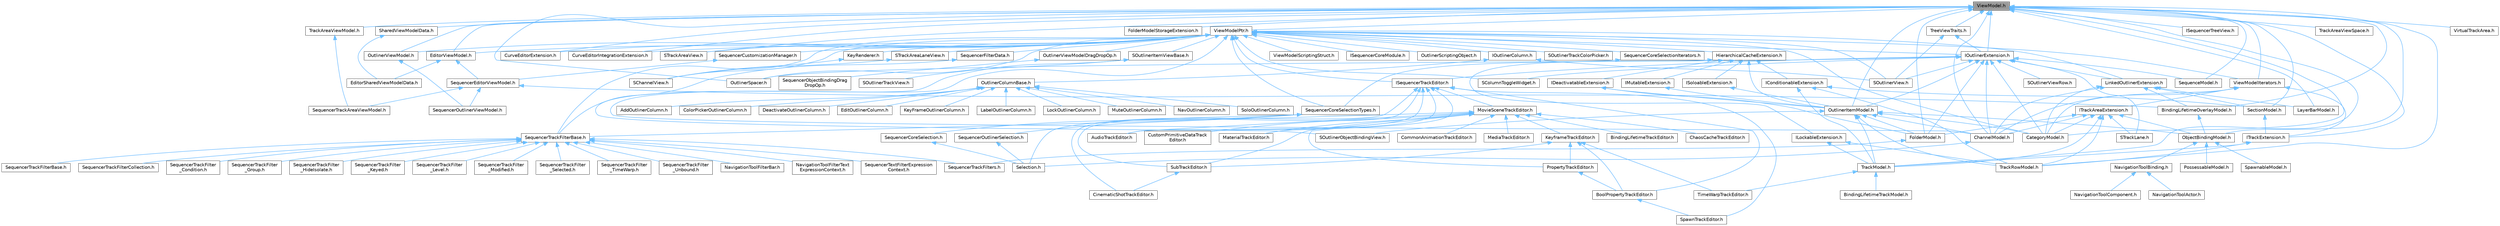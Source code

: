 digraph "ViewModel.h"
{
 // INTERACTIVE_SVG=YES
 // LATEX_PDF_SIZE
  bgcolor="transparent";
  edge [fontname=Helvetica,fontsize=10,labelfontname=Helvetica,labelfontsize=10];
  node [fontname=Helvetica,fontsize=10,shape=box,height=0.2,width=0.4];
  Node1 [id="Node000001",label="ViewModel.h",height=0.2,width=0.4,color="gray40", fillcolor="grey60", style="filled", fontcolor="black",tooltip=" "];
  Node1 -> Node2 [id="edge1_Node000001_Node000002",dir="back",color="steelblue1",style="solid",tooltip=" "];
  Node2 [id="Node000002",label="BindingLifetimeOverlayModel.h",height=0.2,width=0.4,color="grey40", fillcolor="white", style="filled",URL="$d2/d69/BindingLifetimeOverlayModel_8h.html",tooltip=" "];
  Node2 -> Node3 [id="edge2_Node000002_Node000003",dir="back",color="steelblue1",style="solid",tooltip=" "];
  Node3 [id="Node000003",label="ObjectBindingModel.h",height=0.2,width=0.4,color="grey40", fillcolor="white", style="filled",URL="$de/dbc/ObjectBindingModel_8h.html",tooltip=" "];
  Node3 -> Node4 [id="edge3_Node000003_Node000004",dir="back",color="steelblue1",style="solid",tooltip=" "];
  Node4 [id="Node000004",label="NavigationToolBinding.h",height=0.2,width=0.4,color="grey40", fillcolor="white", style="filled",URL="$d0/db5/NavigationToolBinding_8h.html",tooltip=" "];
  Node4 -> Node5 [id="edge4_Node000004_Node000005",dir="back",color="steelblue1",style="solid",tooltip=" "];
  Node5 [id="Node000005",label="NavigationToolActor.h",height=0.2,width=0.4,color="grey40", fillcolor="white", style="filled",URL="$d6/da8/NavigationToolActor_8h.html",tooltip=" "];
  Node4 -> Node6 [id="edge5_Node000004_Node000006",dir="back",color="steelblue1",style="solid",tooltip=" "];
  Node6 [id="Node000006",label="NavigationToolComponent.h",height=0.2,width=0.4,color="grey40", fillcolor="white", style="filled",URL="$d7/dfc/NavigationToolComponent_8h.html",tooltip=" "];
  Node3 -> Node7 [id="edge6_Node000003_Node000007",dir="back",color="steelblue1",style="solid",tooltip=" "];
  Node7 [id="Node000007",label="PossessableModel.h",height=0.2,width=0.4,color="grey40", fillcolor="white", style="filled",URL="$d5/d01/PossessableModel_8h.html",tooltip=" "];
  Node3 -> Node8 [id="edge7_Node000003_Node000008",dir="back",color="steelblue1",style="solid",tooltip=" "];
  Node8 [id="Node000008",label="SpawnableModel.h",height=0.2,width=0.4,color="grey40", fillcolor="white", style="filled",URL="$d0/dd5/SpawnableModel_8h.html",tooltip=" "];
  Node1 -> Node9 [id="edge8_Node000001_Node000009",dir="back",color="steelblue1",style="solid",tooltip=" "];
  Node9 [id="Node000009",label="CategoryModel.h",height=0.2,width=0.4,color="grey40", fillcolor="white", style="filled",URL="$db/dfe/CategoryModel_8h.html",tooltip=" "];
  Node1 -> Node10 [id="edge9_Node000001_Node000010",dir="back",color="steelblue1",style="solid",tooltip=" "];
  Node10 [id="Node000010",label="ChannelModel.h",height=0.2,width=0.4,color="grey40", fillcolor="white", style="filled",URL="$de/d30/ChannelModel_8h.html",tooltip=" "];
  Node10 -> Node11 [id="edge10_Node000010_Node000011",dir="back",color="steelblue1",style="solid",tooltip=" "];
  Node11 [id="Node000011",label="Selection.h",height=0.2,width=0.4,color="grey40", fillcolor="white", style="filled",URL="$dd/dc2/Editor_2Sequencer_2Public_2MVVM_2Selection_2Selection_8h.html",tooltip=" "];
  Node1 -> Node12 [id="edge11_Node000001_Node000012",dir="back",color="steelblue1",style="solid",tooltip=" "];
  Node12 [id="Node000012",label="CurveEditorExtension.h",height=0.2,width=0.4,color="grey40", fillcolor="white", style="filled",URL="$da/d91/CurveEditorExtension_8h.html",tooltip=" "];
  Node1 -> Node13 [id="edge12_Node000001_Node000013",dir="back",color="steelblue1",style="solid",tooltip=" "];
  Node13 [id="Node000013",label="CurveEditorIntegrationExtension.h",height=0.2,width=0.4,color="grey40", fillcolor="white", style="filled",URL="$d9/ddc/CurveEditorIntegrationExtension_8h.html",tooltip=" "];
  Node1 -> Node14 [id="edge13_Node000001_Node000014",dir="back",color="steelblue1",style="solid",tooltip=" "];
  Node14 [id="Node000014",label="EditorViewModel.h",height=0.2,width=0.4,color="grey40", fillcolor="white", style="filled",URL="$da/d6b/EditorViewModel_8h.html",tooltip=" "];
  Node14 -> Node15 [id="edge14_Node000014_Node000015",dir="back",color="steelblue1",style="solid",tooltip=" "];
  Node15 [id="Node000015",label="EditorSharedViewModelData.h",height=0.2,width=0.4,color="grey40", fillcolor="white", style="filled",URL="$dd/dc7/EditorSharedViewModelData_8h.html",tooltip=" "];
  Node14 -> Node16 [id="edge15_Node000014_Node000016",dir="back",color="steelblue1",style="solid",tooltip=" "];
  Node16 [id="Node000016",label="SequencerEditorViewModel.h",height=0.2,width=0.4,color="grey40", fillcolor="white", style="filled",URL="$da/d57/SequencerEditorViewModel_8h.html",tooltip=" "];
  Node16 -> Node2 [id="edge16_Node000016_Node000002",dir="back",color="steelblue1",style="solid",tooltip=" "];
  Node16 -> Node17 [id="edge17_Node000016_Node000017",dir="back",color="steelblue1",style="solid",tooltip=" "];
  Node17 [id="Node000017",label="SequencerOutlinerViewModel.h",height=0.2,width=0.4,color="grey40", fillcolor="white", style="filled",URL="$da/d12/SequencerOutlinerViewModel_8h.html",tooltip=" "];
  Node16 -> Node18 [id="edge18_Node000016_Node000018",dir="back",color="steelblue1",style="solid",tooltip=" "];
  Node18 [id="Node000018",label="SequencerTrackAreaViewModel.h",height=0.2,width=0.4,color="grey40", fillcolor="white", style="filled",URL="$d9/dd2/SequencerTrackAreaViewModel_8h.html",tooltip=" "];
  Node1 -> Node19 [id="edge19_Node000001_Node000019",dir="back",color="steelblue1",style="solid",tooltip=" "];
  Node19 [id="Node000019",label="FolderModel.h",height=0.2,width=0.4,color="grey40", fillcolor="white", style="filled",URL="$d4/d1d/FolderModel_8h.html",tooltip=" "];
  Node19 -> Node20 [id="edge20_Node000019_Node000020",dir="back",color="steelblue1",style="solid",tooltip=" "];
  Node20 [id="Node000020",label="SequencerTrackFilters.h",height=0.2,width=0.4,color="grey40", fillcolor="white", style="filled",URL="$df/d72/SequencerTrackFilters_8h.html",tooltip=" "];
  Node1 -> Node21 [id="edge21_Node000001_Node000021",dir="back",color="steelblue1",style="solid",tooltip=" "];
  Node21 [id="Node000021",label="FolderModelStorageExtension.h",height=0.2,width=0.4,color="grey40", fillcolor="white", style="filled",URL="$d6/d60/FolderModelStorageExtension_8h.html",tooltip=" "];
  Node1 -> Node22 [id="edge22_Node000001_Node000022",dir="back",color="steelblue1",style="solid",tooltip=" "];
  Node22 [id="Node000022",label="IOutlinerExtension.h",height=0.2,width=0.4,color="grey40", fillcolor="white", style="filled",URL="$db/d1a/IOutlinerExtension_8h.html",tooltip=" "];
  Node22 -> Node9 [id="edge23_Node000022_Node000009",dir="back",color="steelblue1",style="solid",tooltip=" "];
  Node22 -> Node10 [id="edge24_Node000022_Node000010",dir="back",color="steelblue1",style="solid",tooltip=" "];
  Node22 -> Node19 [id="edge25_Node000022_Node000019",dir="back",color="steelblue1",style="solid",tooltip=" "];
  Node22 -> Node23 [id="edge26_Node000022_Node000023",dir="back",color="steelblue1",style="solid",tooltip=" "];
  Node23 [id="Node000023",label="ISequencerTrackEditor.h",height=0.2,width=0.4,color="grey40", fillcolor="white", style="filled",URL="$df/dca/ISequencerTrackEditor_8h.html",tooltip=" "];
  Node23 -> Node24 [id="edge27_Node000023_Node000024",dir="back",color="steelblue1",style="solid",tooltip=" "];
  Node24 [id="Node000024",label="AudioTrackEditor.h",height=0.2,width=0.4,color="grey40", fillcolor="white", style="filled",URL="$dd/d96/AudioTrackEditor_8h.html",tooltip=" "];
  Node23 -> Node25 [id="edge28_Node000023_Node000025",dir="back",color="steelblue1",style="solid",tooltip=" "];
  Node25 [id="Node000025",label="BoolPropertyTrackEditor.h",height=0.2,width=0.4,color="grey40", fillcolor="white", style="filled",URL="$db/d07/BoolPropertyTrackEditor_8h.html",tooltip=" "];
  Node25 -> Node26 [id="edge29_Node000025_Node000026",dir="back",color="steelblue1",style="solid",tooltip=" "];
  Node26 [id="Node000026",label="SpawnTrackEditor.h",height=0.2,width=0.4,color="grey40", fillcolor="white", style="filled",URL="$d5/dac/SpawnTrackEditor_8h.html",tooltip=" "];
  Node23 -> Node27 [id="edge30_Node000023_Node000027",dir="back",color="steelblue1",style="solid",tooltip=" "];
  Node27 [id="Node000027",label="CinematicShotTrackEditor.h",height=0.2,width=0.4,color="grey40", fillcolor="white", style="filled",URL="$d3/d0c/CinematicShotTrackEditor_8h.html",tooltip=" "];
  Node23 -> Node28 [id="edge31_Node000023_Node000028",dir="back",color="steelblue1",style="solid",tooltip=" "];
  Node28 [id="Node000028",label="CustomPrimitiveDataTrack\lEditor.h",height=0.2,width=0.4,color="grey40", fillcolor="white", style="filled",URL="$dc/d8f/CustomPrimitiveDataTrackEditor_8h.html",tooltip=" "];
  Node23 -> Node29 [id="edge32_Node000023_Node000029",dir="back",color="steelblue1",style="solid",tooltip=" "];
  Node29 [id="Node000029",label="MaterialTrackEditor.h",height=0.2,width=0.4,color="grey40", fillcolor="white", style="filled",URL="$d1/d9f/MaterialTrackEditor_8h.html",tooltip=" "];
  Node23 -> Node30 [id="edge33_Node000023_Node000030",dir="back",color="steelblue1",style="solid",tooltip=" "];
  Node30 [id="Node000030",label="MovieSceneTrackEditor.h",height=0.2,width=0.4,color="grey40", fillcolor="white", style="filled",URL="$db/d6c/MovieSceneTrackEditor_8h.html",tooltip=" "];
  Node30 -> Node24 [id="edge34_Node000030_Node000024",dir="back",color="steelblue1",style="solid",tooltip=" "];
  Node30 -> Node31 [id="edge35_Node000030_Node000031",dir="back",color="steelblue1",style="solid",tooltip=" "];
  Node31 [id="Node000031",label="BindingLifetimeTrackEditor.h",height=0.2,width=0.4,color="grey40", fillcolor="white", style="filled",URL="$db/d3c/BindingLifetimeTrackEditor_8h.html",tooltip=" "];
  Node30 -> Node32 [id="edge36_Node000030_Node000032",dir="back",color="steelblue1",style="solid",tooltip=" "];
  Node32 [id="Node000032",label="ChaosCacheTrackEditor.h",height=0.2,width=0.4,color="grey40", fillcolor="white", style="filled",URL="$db/d36/ChaosCacheTrackEditor_8h.html",tooltip=" "];
  Node30 -> Node33 [id="edge37_Node000030_Node000033",dir="back",color="steelblue1",style="solid",tooltip=" "];
  Node33 [id="Node000033",label="CommonAnimationTrackEditor.h",height=0.2,width=0.4,color="grey40", fillcolor="white", style="filled",URL="$d9/d6e/CommonAnimationTrackEditor_8h.html",tooltip=" "];
  Node30 -> Node28 [id="edge38_Node000030_Node000028",dir="back",color="steelblue1",style="solid",tooltip=" "];
  Node30 -> Node34 [id="edge39_Node000030_Node000034",dir="back",color="steelblue1",style="solid",tooltip=" "];
  Node34 [id="Node000034",label="KeyframeTrackEditor.h",height=0.2,width=0.4,color="grey40", fillcolor="white", style="filled",URL="$dd/d47/KeyframeTrackEditor_8h.html",tooltip=" "];
  Node34 -> Node25 [id="edge40_Node000034_Node000025",dir="back",color="steelblue1",style="solid",tooltip=" "];
  Node34 -> Node35 [id="edge41_Node000034_Node000035",dir="back",color="steelblue1",style="solid",tooltip=" "];
  Node35 [id="Node000035",label="PropertyTrackEditor.h",height=0.2,width=0.4,color="grey40", fillcolor="white", style="filled",URL="$da/d9a/PropertyTrackEditor_8h.html",tooltip=" "];
  Node35 -> Node25 [id="edge42_Node000035_Node000025",dir="back",color="steelblue1",style="solid",tooltip=" "];
  Node34 -> Node36 [id="edge43_Node000034_Node000036",dir="back",color="steelblue1",style="solid",tooltip=" "];
  Node36 [id="Node000036",label="SubTrackEditor.h",height=0.2,width=0.4,color="grey40", fillcolor="white", style="filled",URL="$d8/d5b/SubTrackEditor_8h.html",tooltip=" "];
  Node36 -> Node27 [id="edge44_Node000036_Node000027",dir="back",color="steelblue1",style="solid",tooltip=" "];
  Node34 -> Node37 [id="edge45_Node000034_Node000037",dir="back",color="steelblue1",style="solid",tooltip=" "];
  Node37 [id="Node000037",label="TimeWarpTrackEditor.h",height=0.2,width=0.4,color="grey40", fillcolor="white", style="filled",URL="$dc/d2e/TimeWarpTrackEditor_8h.html",tooltip=" "];
  Node30 -> Node29 [id="edge46_Node000030_Node000029",dir="back",color="steelblue1",style="solid",tooltip=" "];
  Node30 -> Node38 [id="edge47_Node000030_Node000038",dir="back",color="steelblue1",style="solid",tooltip=" "];
  Node38 [id="Node000038",label="MediaTrackEditor.h",height=0.2,width=0.4,color="grey40", fillcolor="white", style="filled",URL="$d0/d41/MediaTrackEditor_8h.html",tooltip=" "];
  Node30 -> Node35 [id="edge48_Node000030_Node000035",dir="back",color="steelblue1",style="solid",tooltip=" "];
  Node30 -> Node39 [id="edge49_Node000030_Node000039",dir="back",color="steelblue1",style="solid",tooltip=" "];
  Node39 [id="Node000039",label="SequencerTrackFilterBase.h",height=0.2,width=0.4,color="grey40", fillcolor="white", style="filled",URL="$d8/def/Filters_2SequencerTrackFilterBase_8h.html",tooltip=" "];
  Node39 -> Node40 [id="edge50_Node000039_Node000040",dir="back",color="steelblue1",style="solid",tooltip=" "];
  Node40 [id="Node000040",label="NavigationToolFilterBar.h",height=0.2,width=0.4,color="grey40", fillcolor="white", style="filled",URL="$df/d14/NavigationToolFilterBar_8h.html",tooltip=" "];
  Node39 -> Node41 [id="edge51_Node000039_Node000041",dir="back",color="steelblue1",style="solid",tooltip=" "];
  Node41 [id="Node000041",label="NavigationToolFilterText\lExpressionContext.h",height=0.2,width=0.4,color="grey40", fillcolor="white", style="filled",URL="$d8/dd2/NavigationToolFilterTextExpressionContext_8h.html",tooltip=" "];
  Node39 -> Node42 [id="edge52_Node000039_Node000042",dir="back",color="steelblue1",style="solid",tooltip=" "];
  Node42 [id="Node000042",label="SequencerTextFilterExpression\lContext.h",height=0.2,width=0.4,color="grey40", fillcolor="white", style="filled",URL="$d0/d9f/SequencerTextFilterExpressionContext_8h.html",tooltip=" "];
  Node39 -> Node43 [id="edge53_Node000039_Node000043",dir="back",color="steelblue1",style="solid",tooltip=" "];
  Node43 [id="Node000043",label="SequencerTrackFilterBase.h",height=0.2,width=0.4,color="grey40", fillcolor="white", style="filled",URL="$d8/d4d/SequencerTrackFilterBase_8h.html",tooltip=" "];
  Node39 -> Node44 [id="edge54_Node000039_Node000044",dir="back",color="steelblue1",style="solid",tooltip=" "];
  Node44 [id="Node000044",label="SequencerTrackFilterCollection.h",height=0.2,width=0.4,color="grey40", fillcolor="white", style="filled",URL="$d8/de2/SequencerTrackFilterCollection_8h.html",tooltip=" "];
  Node39 -> Node45 [id="edge55_Node000039_Node000045",dir="back",color="steelblue1",style="solid",tooltip=" "];
  Node45 [id="Node000045",label="SequencerTrackFilter\l_Condition.h",height=0.2,width=0.4,color="grey40", fillcolor="white", style="filled",URL="$df/d17/SequencerTrackFilter__Condition_8h.html",tooltip=" "];
  Node39 -> Node46 [id="edge56_Node000039_Node000046",dir="back",color="steelblue1",style="solid",tooltip=" "];
  Node46 [id="Node000046",label="SequencerTrackFilter\l_Group.h",height=0.2,width=0.4,color="grey40", fillcolor="white", style="filled",URL="$da/dea/SequencerTrackFilter__Group_8h.html",tooltip=" "];
  Node39 -> Node47 [id="edge57_Node000039_Node000047",dir="back",color="steelblue1",style="solid",tooltip=" "];
  Node47 [id="Node000047",label="SequencerTrackFilter\l_HideIsolate.h",height=0.2,width=0.4,color="grey40", fillcolor="white", style="filled",URL="$d3/d55/SequencerTrackFilter__HideIsolate_8h.html",tooltip=" "];
  Node39 -> Node48 [id="edge58_Node000039_Node000048",dir="back",color="steelblue1",style="solid",tooltip=" "];
  Node48 [id="Node000048",label="SequencerTrackFilter\l_Keyed.h",height=0.2,width=0.4,color="grey40", fillcolor="white", style="filled",URL="$d4/d2d/SequencerTrackFilter__Keyed_8h.html",tooltip=" "];
  Node39 -> Node49 [id="edge59_Node000039_Node000049",dir="back",color="steelblue1",style="solid",tooltip=" "];
  Node49 [id="Node000049",label="SequencerTrackFilter\l_Level.h",height=0.2,width=0.4,color="grey40", fillcolor="white", style="filled",URL="$d2/d6c/SequencerTrackFilter__Level_8h.html",tooltip=" "];
  Node39 -> Node50 [id="edge60_Node000039_Node000050",dir="back",color="steelblue1",style="solid",tooltip=" "];
  Node50 [id="Node000050",label="SequencerTrackFilter\l_Modified.h",height=0.2,width=0.4,color="grey40", fillcolor="white", style="filled",URL="$d0/dd9/SequencerTrackFilter__Modified_8h.html",tooltip=" "];
  Node39 -> Node51 [id="edge61_Node000039_Node000051",dir="back",color="steelblue1",style="solid",tooltip=" "];
  Node51 [id="Node000051",label="SequencerTrackFilter\l_Selected.h",height=0.2,width=0.4,color="grey40", fillcolor="white", style="filled",URL="$dc/d54/SequencerTrackFilter__Selected_8h.html",tooltip=" "];
  Node39 -> Node52 [id="edge62_Node000039_Node000052",dir="back",color="steelblue1",style="solid",tooltip=" "];
  Node52 [id="Node000052",label="SequencerTrackFilter\l_TimeWarp.h",height=0.2,width=0.4,color="grey40", fillcolor="white", style="filled",URL="$d6/dd0/SequencerTrackFilter__TimeWarp_8h.html",tooltip=" "];
  Node39 -> Node53 [id="edge63_Node000039_Node000053",dir="back",color="steelblue1",style="solid",tooltip=" "];
  Node53 [id="Node000053",label="SequencerTrackFilter\l_Unbound.h",height=0.2,width=0.4,color="grey40", fillcolor="white", style="filled",URL="$d0/dd1/SequencerTrackFilter__Unbound_8h.html",tooltip=" "];
  Node39 -> Node20 [id="edge64_Node000039_Node000020",dir="back",color="steelblue1",style="solid",tooltip=" "];
  Node30 -> Node36 [id="edge65_Node000030_Node000036",dir="back",color="steelblue1",style="solid",tooltip=" "];
  Node23 -> Node26 [id="edge66_Node000023_Node000026",dir="back",color="steelblue1",style="solid",tooltip=" "];
  Node23 -> Node36 [id="edge67_Node000023_Node000036",dir="back",color="steelblue1",style="solid",tooltip=" "];
  Node22 -> Node54 [id="edge68_Node000022_Node000054",dir="back",color="steelblue1",style="solid",tooltip=" "];
  Node54 [id="Node000054",label="LinkedOutlinerExtension.h",height=0.2,width=0.4,color="grey40", fillcolor="white", style="filled",URL="$da/d0f/LinkedOutlinerExtension_8h.html",tooltip=" "];
  Node54 -> Node2 [id="edge69_Node000054_Node000002",dir="back",color="steelblue1",style="solid",tooltip=" "];
  Node54 -> Node9 [id="edge70_Node000054_Node000009",dir="back",color="steelblue1",style="solid",tooltip=" "];
  Node54 -> Node10 [id="edge71_Node000054_Node000010",dir="back",color="steelblue1",style="solid",tooltip=" "];
  Node54 -> Node55 [id="edge72_Node000054_Node000055",dir="back",color="steelblue1",style="solid",tooltip=" "];
  Node55 [id="Node000055",label="LayerBarModel.h",height=0.2,width=0.4,color="grey40", fillcolor="white", style="filled",URL="$dd/daa/LayerBarModel_8h.html",tooltip=" "];
  Node54 -> Node56 [id="edge73_Node000054_Node000056",dir="back",color="steelblue1",style="solid",tooltip=" "];
  Node56 [id="Node000056",label="SectionModel.h",height=0.2,width=0.4,color="grey40", fillcolor="white", style="filled",URL="$d7/d0c/SectionModel_8h.html",tooltip=" "];
  Node56 -> Node57 [id="edge74_Node000056_Node000057",dir="back",color="steelblue1",style="solid",tooltip=" "];
  Node57 [id="Node000057",label="ITrackExtension.h",height=0.2,width=0.4,color="grey40", fillcolor="white", style="filled",URL="$d4/d09/ITrackExtension_8h.html",tooltip=" "];
  Node57 -> Node58 [id="edge75_Node000057_Node000058",dir="back",color="steelblue1",style="solid",tooltip=" "];
  Node58 [id="Node000058",label="TrackModel.h",height=0.2,width=0.4,color="grey40", fillcolor="white", style="filled",URL="$db/d94/TrackModel_8h.html",tooltip=" "];
  Node58 -> Node59 [id="edge76_Node000058_Node000059",dir="back",color="steelblue1",style="solid",tooltip=" "];
  Node59 [id="Node000059",label="BindingLifetimeTrackModel.h",height=0.2,width=0.4,color="grey40", fillcolor="white", style="filled",URL="$d5/d30/BindingLifetimeTrackModel_8h.html",tooltip=" "];
  Node58 -> Node37 [id="edge77_Node000058_Node000037",dir="back",color="steelblue1",style="solid",tooltip=" "];
  Node57 -> Node60 [id="edge78_Node000057_Node000060",dir="back",color="steelblue1",style="solid",tooltip=" "];
  Node60 [id="Node000060",label="TrackRowModel.h",height=0.2,width=0.4,color="grey40", fillcolor="white", style="filled",URL="$d8/db5/TrackRowModel_8h.html",tooltip=" "];
  Node22 -> Node61 [id="edge79_Node000022_Node000061",dir="back",color="steelblue1",style="solid",tooltip=" "];
  Node61 [id="Node000061",label="OutlinerItemModel.h",height=0.2,width=0.4,color="grey40", fillcolor="white", style="filled",URL="$da/dbf/OutlinerItemModel_8h.html",tooltip=" "];
  Node61 -> Node9 [id="edge80_Node000061_Node000009",dir="back",color="steelblue1",style="solid",tooltip=" "];
  Node61 -> Node10 [id="edge81_Node000061_Node000010",dir="back",color="steelblue1",style="solid",tooltip=" "];
  Node61 -> Node19 [id="edge82_Node000061_Node000019",dir="back",color="steelblue1",style="solid",tooltip=" "];
  Node61 -> Node3 [id="edge83_Node000061_Node000003",dir="back",color="steelblue1",style="solid",tooltip=" "];
  Node61 -> Node62 [id="edge84_Node000061_Node000062",dir="back",color="steelblue1",style="solid",tooltip=" "];
  Node62 [id="Node000062",label="SOutlinerObjectBindingView.h",height=0.2,width=0.4,color="grey40", fillcolor="white", style="filled",URL="$d1/dfa/SOutlinerObjectBindingView_8h.html",tooltip=" "];
  Node61 -> Node58 [id="edge85_Node000061_Node000058",dir="back",color="steelblue1",style="solid",tooltip=" "];
  Node61 -> Node60 [id="edge86_Node000061_Node000060",dir="back",color="steelblue1",style="solid",tooltip=" "];
  Node22 -> Node63 [id="edge87_Node000022_Node000063",dir="back",color="steelblue1",style="solid",tooltip=" "];
  Node63 [id="Node000063",label="OutlinerSpacer.h",height=0.2,width=0.4,color="grey40", fillcolor="white", style="filled",URL="$dd/d3e/OutlinerSpacer_8h.html",tooltip=" "];
  Node22 -> Node64 [id="edge88_Node000022_Node000064",dir="back",color="steelblue1",style="solid",tooltip=" "];
  Node64 [id="Node000064",label="SColumnToggleWidget.h",height=0.2,width=0.4,color="grey40", fillcolor="white", style="filled",URL="$de/d8d/SColumnToggleWidget_8h.html",tooltip=" "];
  Node22 -> Node65 [id="edge89_Node000022_Node000065",dir="back",color="steelblue1",style="solid",tooltip=" "];
  Node65 [id="Node000065",label="SOutlinerView.h",height=0.2,width=0.4,color="grey40", fillcolor="white", style="filled",URL="$d5/de1/SOutlinerView_8h.html",tooltip=" "];
  Node22 -> Node66 [id="edge90_Node000022_Node000066",dir="back",color="steelblue1",style="solid",tooltip=" "];
  Node66 [id="Node000066",label="SOutlinerViewRow.h",height=0.2,width=0.4,color="grey40", fillcolor="white", style="filled",URL="$db/de3/SOutlinerViewRow_8h.html",tooltip=" "];
  Node22 -> Node67 [id="edge91_Node000022_Node000067",dir="back",color="steelblue1",style="solid",tooltip=" "];
  Node67 [id="Node000067",label="STrackLane.h",height=0.2,width=0.4,color="grey40", fillcolor="white", style="filled",URL="$d2/d8f/STrackLane_8h.html",tooltip=" "];
  Node22 -> Node68 [id="edge92_Node000022_Node000068",dir="back",color="steelblue1",style="solid",tooltip=" "];
  Node68 [id="Node000068",label="SequenceModel.h",height=0.2,width=0.4,color="grey40", fillcolor="white", style="filled",URL="$d4/d28/SequenceModel_8h.html",tooltip=" "];
  Node1 -> Node69 [id="edge93_Node000001_Node000069",dir="back",color="steelblue1",style="solid",tooltip=" "];
  Node69 [id="Node000069",label="ISequencerTreeView.h",height=0.2,width=0.4,color="grey40", fillcolor="white", style="filled",URL="$df/db6/ISequencerTreeView_8h.html",tooltip=" "];
  Node1 -> Node57 [id="edge94_Node000001_Node000057",dir="back",color="steelblue1",style="solid",tooltip=" "];
  Node1 -> Node55 [id="edge95_Node000001_Node000055",dir="back",color="steelblue1",style="solid",tooltip=" "];
  Node1 -> Node3 [id="edge96_Node000001_Node000003",dir="back",color="steelblue1",style="solid",tooltip=" "];
  Node1 -> Node61 [id="edge97_Node000001_Node000061",dir="back",color="steelblue1",style="solid",tooltip=" "];
  Node1 -> Node63 [id="edge98_Node000001_Node000063",dir="back",color="steelblue1",style="solid",tooltip=" "];
  Node1 -> Node70 [id="edge99_Node000001_Node000070",dir="back",color="steelblue1",style="solid",tooltip=" "];
  Node70 [id="Node000070",label="OutlinerViewModel.h",height=0.2,width=0.4,color="grey40", fillcolor="white", style="filled",URL="$dd/d41/OutlinerViewModel_8h.html",tooltip=" "];
  Node70 -> Node17 [id="edge100_Node000070_Node000017",dir="back",color="steelblue1",style="solid",tooltip=" "];
  Node1 -> Node71 [id="edge101_Node000001_Node000071",dir="back",color="steelblue1",style="solid",tooltip=" "];
  Node71 [id="Node000071",label="STrackAreaView.h",height=0.2,width=0.4,color="grey40", fillcolor="white", style="filled",URL="$de/d32/STrackAreaView_8h.html",tooltip=" "];
  Node1 -> Node56 [id="edge102_Node000001_Node000056",dir="back",color="steelblue1",style="solid",tooltip=" "];
  Node1 -> Node68 [id="edge103_Node000001_Node000068",dir="back",color="steelblue1",style="solid",tooltip=" "];
  Node1 -> Node72 [id="edge104_Node000001_Node000072",dir="back",color="steelblue1",style="solid",tooltip=" "];
  Node72 [id="Node000072",label="SharedViewModelData.h",height=0.2,width=0.4,color="grey40", fillcolor="white", style="filled",URL="$da/df4/SharedViewModelData_8h.html",tooltip=" "];
  Node72 -> Node15 [id="edge105_Node000072_Node000015",dir="back",color="steelblue1",style="solid",tooltip=" "];
  Node1 -> Node73 [id="edge106_Node000001_Node000073",dir="back",color="steelblue1",style="solid",tooltip=" "];
  Node73 [id="Node000073",label="TrackAreaViewModel.h",height=0.2,width=0.4,color="grey40", fillcolor="white", style="filled",URL="$dd/d8e/TrackAreaViewModel_8h.html",tooltip=" "];
  Node73 -> Node18 [id="edge107_Node000073_Node000018",dir="back",color="steelblue1",style="solid",tooltip=" "];
  Node1 -> Node74 [id="edge108_Node000001_Node000074",dir="back",color="steelblue1",style="solid",tooltip=" "];
  Node74 [id="Node000074",label="TrackAreaViewSpace.h",height=0.2,width=0.4,color="grey40", fillcolor="white", style="filled",URL="$d8/d1e/TrackAreaViewSpace_8h.html",tooltip=" "];
  Node1 -> Node58 [id="edge109_Node000001_Node000058",dir="back",color="steelblue1",style="solid",tooltip=" "];
  Node1 -> Node60 [id="edge110_Node000001_Node000060",dir="back",color="steelblue1",style="solid",tooltip=" "];
  Node1 -> Node75 [id="edge111_Node000001_Node000075",dir="back",color="steelblue1",style="solid",tooltip=" "];
  Node75 [id="Node000075",label="TreeViewTraits.h",height=0.2,width=0.4,color="grey40", fillcolor="white", style="filled",URL="$d2/d3b/TreeViewTraits_8h.html",tooltip=" "];
  Node75 -> Node22 [id="edge112_Node000075_Node000022",dir="back",color="steelblue1",style="solid",tooltip=" "];
  Node75 -> Node65 [id="edge113_Node000075_Node000065",dir="back",color="steelblue1",style="solid",tooltip=" "];
  Node1 -> Node76 [id="edge114_Node000001_Node000076",dir="back",color="steelblue1",style="solid",tooltip=" "];
  Node76 [id="Node000076",label="ViewModelIterators.h",height=0.2,width=0.4,color="grey40", fillcolor="white", style="filled",URL="$d8/d24/ViewModelIterators_8h.html",tooltip=" "];
  Node76 -> Node9 [id="edge115_Node000076_Node000009",dir="back",color="steelblue1",style="solid",tooltip=" "];
  Node76 -> Node10 [id="edge116_Node000076_Node000010",dir="back",color="steelblue1",style="solid",tooltip=" "];
  Node76 -> Node77 [id="edge117_Node000076_Node000077",dir="back",color="steelblue1",style="solid",tooltip=" "];
  Node77 [id="Node000077",label="ITrackAreaExtension.h",height=0.2,width=0.4,color="grey40", fillcolor="white", style="filled",URL="$d4/d6c/ITrackAreaExtension_8h.html",tooltip=" "];
  Node77 -> Node9 [id="edge118_Node000077_Node000009",dir="back",color="steelblue1",style="solid",tooltip=" "];
  Node77 -> Node10 [id="edge119_Node000077_Node000010",dir="back",color="steelblue1",style="solid",tooltip=" "];
  Node77 -> Node19 [id="edge120_Node000077_Node000019",dir="back",color="steelblue1",style="solid",tooltip=" "];
  Node77 -> Node3 [id="edge121_Node000077_Node000003",dir="back",color="steelblue1",style="solid",tooltip=" "];
  Node77 -> Node67 [id="edge122_Node000077_Node000067",dir="back",color="steelblue1",style="solid",tooltip=" "];
  Node77 -> Node58 [id="edge123_Node000077_Node000058",dir="back",color="steelblue1",style="solid",tooltip=" "];
  Node77 -> Node60 [id="edge124_Node000077_Node000060",dir="back",color="steelblue1",style="solid",tooltip=" "];
  Node76 -> Node57 [id="edge125_Node000076_Node000057",dir="back",color="steelblue1",style="solid",tooltip=" "];
  Node1 -> Node78 [id="edge126_Node000001_Node000078",dir="back",color="steelblue1",style="solid",tooltip=" "];
  Node78 [id="Node000078",label="ViewModelPtr.h",height=0.2,width=0.4,color="grey40", fillcolor="white", style="filled",URL="$dc/d8f/ViewModelPtr_8h.html",tooltip=" "];
  Node78 -> Node9 [id="edge127_Node000078_Node000009",dir="back",color="steelblue1",style="solid",tooltip=" "];
  Node78 -> Node10 [id="edge128_Node000078_Node000010",dir="back",color="steelblue1",style="solid",tooltip=" "];
  Node78 -> Node12 [id="edge129_Node000078_Node000012",dir="back",color="steelblue1",style="solid",tooltip=" "];
  Node78 -> Node13 [id="edge130_Node000078_Node000013",dir="back",color="steelblue1",style="solid",tooltip=" "];
  Node78 -> Node14 [id="edge131_Node000078_Node000014",dir="back",color="steelblue1",style="solid",tooltip=" "];
  Node78 -> Node79 [id="edge132_Node000078_Node000079",dir="back",color="steelblue1",style="solid",tooltip=" "];
  Node79 [id="Node000079",label="HierarchicalCacheExtension.h",height=0.2,width=0.4,color="grey40", fillcolor="white", style="filled",URL="$da/d29/HierarchicalCacheExtension_8h.html",tooltip=" "];
  Node79 -> Node80 [id="edge133_Node000079_Node000080",dir="back",color="steelblue1",style="solid",tooltip=" "];
  Node80 [id="Node000080",label="IConditionableExtension.h",height=0.2,width=0.4,color="grey40", fillcolor="white", style="filled",URL="$d3/d60/IConditionableExtension_8h.html",tooltip=" "];
  Node80 -> Node56 [id="edge134_Node000080_Node000056",dir="back",color="steelblue1",style="solid",tooltip=" "];
  Node80 -> Node58 [id="edge135_Node000080_Node000058",dir="back",color="steelblue1",style="solid",tooltip=" "];
  Node80 -> Node60 [id="edge136_Node000080_Node000060",dir="back",color="steelblue1",style="solid",tooltip=" "];
  Node79 -> Node81 [id="edge137_Node000079_Node000081",dir="back",color="steelblue1",style="solid",tooltip=" "];
  Node81 [id="Node000081",label="IDeactivatableExtension.h",height=0.2,width=0.4,color="grey40", fillcolor="white", style="filled",URL="$dd/d9e/IDeactivatableExtension_8h.html",tooltip=" "];
  Node81 -> Node19 [id="edge138_Node000081_Node000019",dir="back",color="steelblue1",style="solid",tooltip=" "];
  Node81 -> Node61 [id="edge139_Node000081_Node000061",dir="back",color="steelblue1",style="solid",tooltip=" "];
  Node79 -> Node82 [id="edge140_Node000079_Node000082",dir="back",color="steelblue1",style="solid",tooltip=" "];
  Node82 [id="Node000082",label="ILockableExtension.h",height=0.2,width=0.4,color="grey40", fillcolor="white", style="filled",URL="$dd/d3f/ILockableExtension_8h.html",tooltip=" "];
  Node82 -> Node58 [id="edge141_Node000082_Node000058",dir="back",color="steelblue1",style="solid",tooltip=" "];
  Node82 -> Node60 [id="edge142_Node000082_Node000060",dir="back",color="steelblue1",style="solid",tooltip=" "];
  Node79 -> Node83 [id="edge143_Node000079_Node000083",dir="back",color="steelblue1",style="solid",tooltip=" "];
  Node83 [id="Node000083",label="IMutableExtension.h",height=0.2,width=0.4,color="grey40", fillcolor="white", style="filled",URL="$d9/dca/IMutableExtension_8h.html",tooltip=" "];
  Node83 -> Node61 [id="edge144_Node000083_Node000061",dir="back",color="steelblue1",style="solid",tooltip=" "];
  Node79 -> Node84 [id="edge145_Node000079_Node000084",dir="back",color="steelblue1",style="solid",tooltip=" "];
  Node84 [id="Node000084",label="ISoloableExtension.h",height=0.2,width=0.4,color="grey40", fillcolor="white", style="filled",URL="$d8/d58/ISoloableExtension_8h.html",tooltip=" "];
  Node84 -> Node61 [id="edge146_Node000084_Node000061",dir="back",color="steelblue1",style="solid",tooltip=" "];
  Node79 -> Node61 [id="edge147_Node000079_Node000061",dir="back",color="steelblue1",style="solid",tooltip=" "];
  Node78 -> Node85 [id="edge148_Node000078_Node000085",dir="back",color="steelblue1",style="solid",tooltip=" "];
  Node85 [id="Node000085",label="IOutlinerColumn.h",height=0.2,width=0.4,color="grey40", fillcolor="white", style="filled",URL="$d7/da4/IOutlinerColumn_8h.html",tooltip=" "];
  Node85 -> Node86 [id="edge149_Node000085_Node000086",dir="back",color="steelblue1",style="solid",tooltip=" "];
  Node86 [id="Node000086",label="OutlinerColumnBase.h",height=0.2,width=0.4,color="grey40", fillcolor="white", style="filled",URL="$df/dab/OutlinerColumnBase_8h.html",tooltip=" "];
  Node86 -> Node87 [id="edge150_Node000086_Node000087",dir="back",color="steelblue1",style="solid",tooltip=" "];
  Node87 [id="Node000087",label="AddOutlinerColumn.h",height=0.2,width=0.4,color="grey40", fillcolor="white", style="filled",URL="$d3/d3a/AddOutlinerColumn_8h.html",tooltip=" "];
  Node86 -> Node88 [id="edge151_Node000086_Node000088",dir="back",color="steelblue1",style="solid",tooltip=" "];
  Node88 [id="Node000088",label="ColorPickerOutlinerColumn.h",height=0.2,width=0.4,color="grey40", fillcolor="white", style="filled",URL="$d5/da7/ColorPickerOutlinerColumn_8h.html",tooltip=" "];
  Node86 -> Node89 [id="edge152_Node000086_Node000089",dir="back",color="steelblue1",style="solid",tooltip=" "];
  Node89 [id="Node000089",label="DeactivateOutlinerColumn.h",height=0.2,width=0.4,color="grey40", fillcolor="white", style="filled",URL="$d8/d5a/DeactivateOutlinerColumn_8h.html",tooltip=" "];
  Node86 -> Node90 [id="edge153_Node000086_Node000090",dir="back",color="steelblue1",style="solid",tooltip=" "];
  Node90 [id="Node000090",label="EditOutlinerColumn.h",height=0.2,width=0.4,color="grey40", fillcolor="white", style="filled",URL="$de/d18/EditOutlinerColumn_8h.html",tooltip=" "];
  Node86 -> Node91 [id="edge154_Node000086_Node000091",dir="back",color="steelblue1",style="solid",tooltip=" "];
  Node91 [id="Node000091",label="KeyFrameOutlinerColumn.h",height=0.2,width=0.4,color="grey40", fillcolor="white", style="filled",URL="$df/da3/KeyFrameOutlinerColumn_8h.html",tooltip=" "];
  Node86 -> Node92 [id="edge155_Node000086_Node000092",dir="back",color="steelblue1",style="solid",tooltip=" "];
  Node92 [id="Node000092",label="LabelOutlinerColumn.h",height=0.2,width=0.4,color="grey40", fillcolor="white", style="filled",URL="$d5/dba/LabelOutlinerColumn_8h.html",tooltip=" "];
  Node86 -> Node93 [id="edge156_Node000086_Node000093",dir="back",color="steelblue1",style="solid",tooltip=" "];
  Node93 [id="Node000093",label="LockOutlinerColumn.h",height=0.2,width=0.4,color="grey40", fillcolor="white", style="filled",URL="$d1/d70/LockOutlinerColumn_8h.html",tooltip=" "];
  Node86 -> Node94 [id="edge157_Node000086_Node000094",dir="back",color="steelblue1",style="solid",tooltip=" "];
  Node94 [id="Node000094",label="MuteOutlinerColumn.h",height=0.2,width=0.4,color="grey40", fillcolor="white", style="filled",URL="$d9/d68/MuteOutlinerColumn_8h.html",tooltip=" "];
  Node86 -> Node95 [id="edge158_Node000086_Node000095",dir="back",color="steelblue1",style="solid",tooltip=" "];
  Node95 [id="Node000095",label="NavOutlinerColumn.h",height=0.2,width=0.4,color="grey40", fillcolor="white", style="filled",URL="$d5/d7c/NavOutlinerColumn_8h.html",tooltip=" "];
  Node86 -> Node96 [id="edge159_Node000086_Node000096",dir="back",color="steelblue1",style="solid",tooltip=" "];
  Node96 [id="Node000096",label="SoloOutlinerColumn.h",height=0.2,width=0.4,color="grey40", fillcolor="white", style="filled",URL="$d5/dec/SoloOutlinerColumn_8h.html",tooltip=" "];
  Node85 -> Node65 [id="edge160_Node000085_Node000065",dir="back",color="steelblue1",style="solid",tooltip=" "];
  Node78 -> Node22 [id="edge161_Node000078_Node000022",dir="back",color="steelblue1",style="solid",tooltip=" "];
  Node78 -> Node97 [id="edge162_Node000078_Node000097",dir="back",color="steelblue1",style="solid",tooltip=" "];
  Node97 [id="Node000097",label="ISequencerCoreModule.h",height=0.2,width=0.4,color="grey40", fillcolor="white", style="filled",URL="$d8/dd3/ISequencerCoreModule_8h.html",tooltip=" "];
  Node78 -> Node23 [id="edge163_Node000078_Node000023",dir="back",color="steelblue1",style="solid",tooltip=" "];
  Node78 -> Node98 [id="edge164_Node000078_Node000098",dir="back",color="steelblue1",style="solid",tooltip=" "];
  Node98 [id="Node000098",label="KeyRenderer.h",height=0.2,width=0.4,color="grey40", fillcolor="white", style="filled",URL="$d1/d2c/KeyRenderer_8h.html",tooltip=" "];
  Node98 -> Node99 [id="edge165_Node000098_Node000099",dir="back",color="steelblue1",style="solid",tooltip=" "];
  Node99 [id="Node000099",label="SChannelView.h",height=0.2,width=0.4,color="grey40", fillcolor="white", style="filled",URL="$d8/d78/SChannelView_8h.html",tooltip=" "];
  Node78 -> Node54 [id="edge166_Node000078_Node000054",dir="back",color="steelblue1",style="solid",tooltip=" "];
  Node78 -> Node100 [id="edge167_Node000078_Node000100",dir="back",color="steelblue1",style="solid",tooltip=" "];
  Node100 [id="Node000100",label="OutlinerScriptingObject.h",height=0.2,width=0.4,color="grey40", fillcolor="white", style="filled",URL="$d8/deb/OutlinerScriptingObject_8h.html",tooltip=" "];
  Node78 -> Node63 [id="edge168_Node000078_Node000063",dir="back",color="steelblue1",style="solid",tooltip=" "];
  Node78 -> Node70 [id="edge169_Node000078_Node000070",dir="back",color="steelblue1",style="solid",tooltip=" "];
  Node78 -> Node101 [id="edge170_Node000078_Node000101",dir="back",color="steelblue1",style="solid",tooltip=" "];
  Node101 [id="Node000101",label="OutlinerViewModelDragDropOp.h",height=0.2,width=0.4,color="grey40", fillcolor="white", style="filled",URL="$d5/d01/OutlinerViewModelDragDropOp_8h.html",tooltip=" "];
  Node101 -> Node102 [id="edge171_Node000101_Node000102",dir="back",color="steelblue1",style="solid",tooltip=" "];
  Node102 [id="Node000102",label="SequencerObjectBindingDrag\lDropOp.h",height=0.2,width=0.4,color="grey40", fillcolor="white", style="filled",URL="$dc/d4e/SequencerObjectBindingDragDropOp_8h.html",tooltip=" "];
  Node78 -> Node99 [id="edge172_Node000078_Node000099",dir="back",color="steelblue1",style="solid",tooltip=" "];
  Node78 -> Node64 [id="edge173_Node000078_Node000064",dir="back",color="steelblue1",style="solid",tooltip=" "];
  Node78 -> Node103 [id="edge174_Node000078_Node000103",dir="back",color="steelblue1",style="solid",tooltip=" "];
  Node103 [id="Node000103",label="SOutlinerItemViewBase.h",height=0.2,width=0.4,color="grey40", fillcolor="white", style="filled",URL="$d8/d1b/SOutlinerItemViewBase_8h.html",tooltip=" "];
  Node103 -> Node62 [id="edge175_Node000103_Node000062",dir="back",color="steelblue1",style="solid",tooltip=" "];
  Node103 -> Node104 [id="edge176_Node000103_Node000104",dir="back",color="steelblue1",style="solid",tooltip=" "];
  Node104 [id="Node000104",label="SOutlinerTrackView.h",height=0.2,width=0.4,color="grey40", fillcolor="white", style="filled",URL="$d6/d46/SOutlinerTrackView_8h.html",tooltip=" "];
  Node78 -> Node105 [id="edge177_Node000078_Node000105",dir="back",color="steelblue1",style="solid",tooltip=" "];
  Node105 [id="Node000105",label="SOutlinerTrackColorPicker.h",height=0.2,width=0.4,color="grey40", fillcolor="white", style="filled",URL="$d8/d7f/SOutlinerTrackColorPicker_8h.html",tooltip=" "];
  Node78 -> Node65 [id="edge178_Node000078_Node000065",dir="back",color="steelblue1",style="solid",tooltip=" "];
  Node78 -> Node106 [id="edge179_Node000078_Node000106",dir="back",color="steelblue1",style="solid",tooltip=" "];
  Node106 [id="Node000106",label="STrackAreaLaneView.h",height=0.2,width=0.4,color="grey40", fillcolor="white", style="filled",URL="$db/d67/STrackAreaLaneView_8h.html",tooltip=" "];
  Node106 -> Node99 [id="edge180_Node000106_Node000099",dir="back",color="steelblue1",style="solid",tooltip=" "];
  Node78 -> Node71 [id="edge181_Node000078_Node000071",dir="back",color="steelblue1",style="solid",tooltip=" "];
  Node78 -> Node107 [id="edge182_Node000078_Node000107",dir="back",color="steelblue1",style="solid",tooltip=" "];
  Node107 [id="Node000107",label="SequencerCoreSelectionIterators.h",height=0.2,width=0.4,color="grey40", fillcolor="white", style="filled",URL="$dd/ddc/SequencerCoreSelectionIterators_8h.html",tooltip=" "];
  Node107 -> Node108 [id="edge183_Node000107_Node000108",dir="back",color="steelblue1",style="solid",tooltip=" "];
  Node108 [id="Node000108",label="SequencerCoreSelectionTypes.h",height=0.2,width=0.4,color="grey40", fillcolor="white", style="filled",URL="$d1/df8/SequencerCoreSelectionTypes_8h.html",tooltip=" "];
  Node108 -> Node11 [id="edge184_Node000108_Node000011",dir="back",color="steelblue1",style="solid",tooltip=" "];
  Node108 -> Node109 [id="edge185_Node000108_Node000109",dir="back",color="steelblue1",style="solid",tooltip=" "];
  Node109 [id="Node000109",label="SequencerCoreSelection.h",height=0.2,width=0.4,color="grey40", fillcolor="white", style="filled",URL="$d1/d4a/SequencerCoreSelection_8h.html",tooltip=" "];
  Node109 -> Node11 [id="edge186_Node000109_Node000011",dir="back",color="steelblue1",style="solid",tooltip=" "];
  Node108 -> Node110 [id="edge187_Node000108_Node000110",dir="back",color="steelblue1",style="solid",tooltip=" "];
  Node110 [id="Node000110",label="SequencerOutlinerSelection.h",height=0.2,width=0.4,color="grey40", fillcolor="white", style="filled",URL="$dd/d50/SequencerOutlinerSelection_8h.html",tooltip=" "];
  Node110 -> Node11 [id="edge188_Node000110_Node000011",dir="back",color="steelblue1",style="solid",tooltip=" "];
  Node78 -> Node108 [id="edge189_Node000078_Node000108",dir="back",color="steelblue1",style="solid",tooltip=" "];
  Node78 -> Node111 [id="edge190_Node000078_Node000111",dir="back",color="steelblue1",style="solid",tooltip=" "];
  Node111 [id="Node000111",label="SequencerCustomizationManager.h",height=0.2,width=0.4,color="grey40", fillcolor="white", style="filled",URL="$dd/dea/SequencerCustomizationManager_8h.html",tooltip=" "];
  Node111 -> Node16 [id="edge191_Node000111_Node000016",dir="back",color="steelblue1",style="solid",tooltip=" "];
  Node78 -> Node112 [id="edge192_Node000078_Node000112",dir="back",color="steelblue1",style="solid",tooltip=" "];
  Node112 [id="Node000112",label="SequencerFilterData.h",height=0.2,width=0.4,color="grey40", fillcolor="white", style="filled",URL="$de/d9f/SequencerFilterData_8h.html",tooltip=" "];
  Node112 -> Node39 [id="edge193_Node000112_Node000039",dir="back",color="steelblue1",style="solid",tooltip=" "];
  Node78 -> Node39 [id="edge194_Node000078_Node000039",dir="back",color="steelblue1",style="solid",tooltip=" "];
  Node78 -> Node76 [id="edge195_Node000078_Node000076",dir="back",color="steelblue1",style="solid",tooltip=" "];
  Node78 -> Node113 [id="edge196_Node000078_Node000113",dir="back",color="steelblue1",style="solid",tooltip=" "];
  Node113 [id="Node000113",label="ViewModelScriptingStruct.h",height=0.2,width=0.4,color="grey40", fillcolor="white", style="filled",URL="$d1/d9d/ViewModelScriptingStruct_8h.html",tooltip=" "];
  Node1 -> Node114 [id="edge197_Node000001_Node000114",dir="back",color="steelblue1",style="solid",tooltip=" "];
  Node114 [id="Node000114",label="VirtualTrackArea.h",height=0.2,width=0.4,color="grey40", fillcolor="white", style="filled",URL="$de/d07/VirtualTrackArea_8h.html",tooltip=" "];
}

